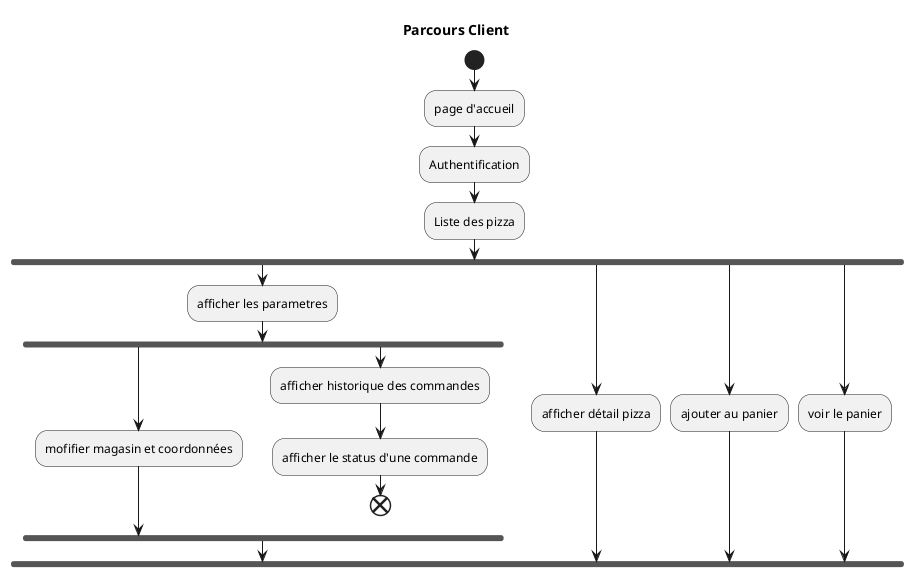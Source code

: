 @startuml Parcours_02
title Parcours Client


start
:page d'accueil;
:Authentification;
:Liste des pizza;
fork
    :afficher les parametres;
    fork
        :mofifier magasin et coordonnées;
    fork again
        :afficher historique des commandes;
        :afficher le status d'une commande;
        end
    endfork
fork again
:afficher détail pizza;
fork again
:ajouter au panier;
fork again
:voir le panier;
endfork


@enduml